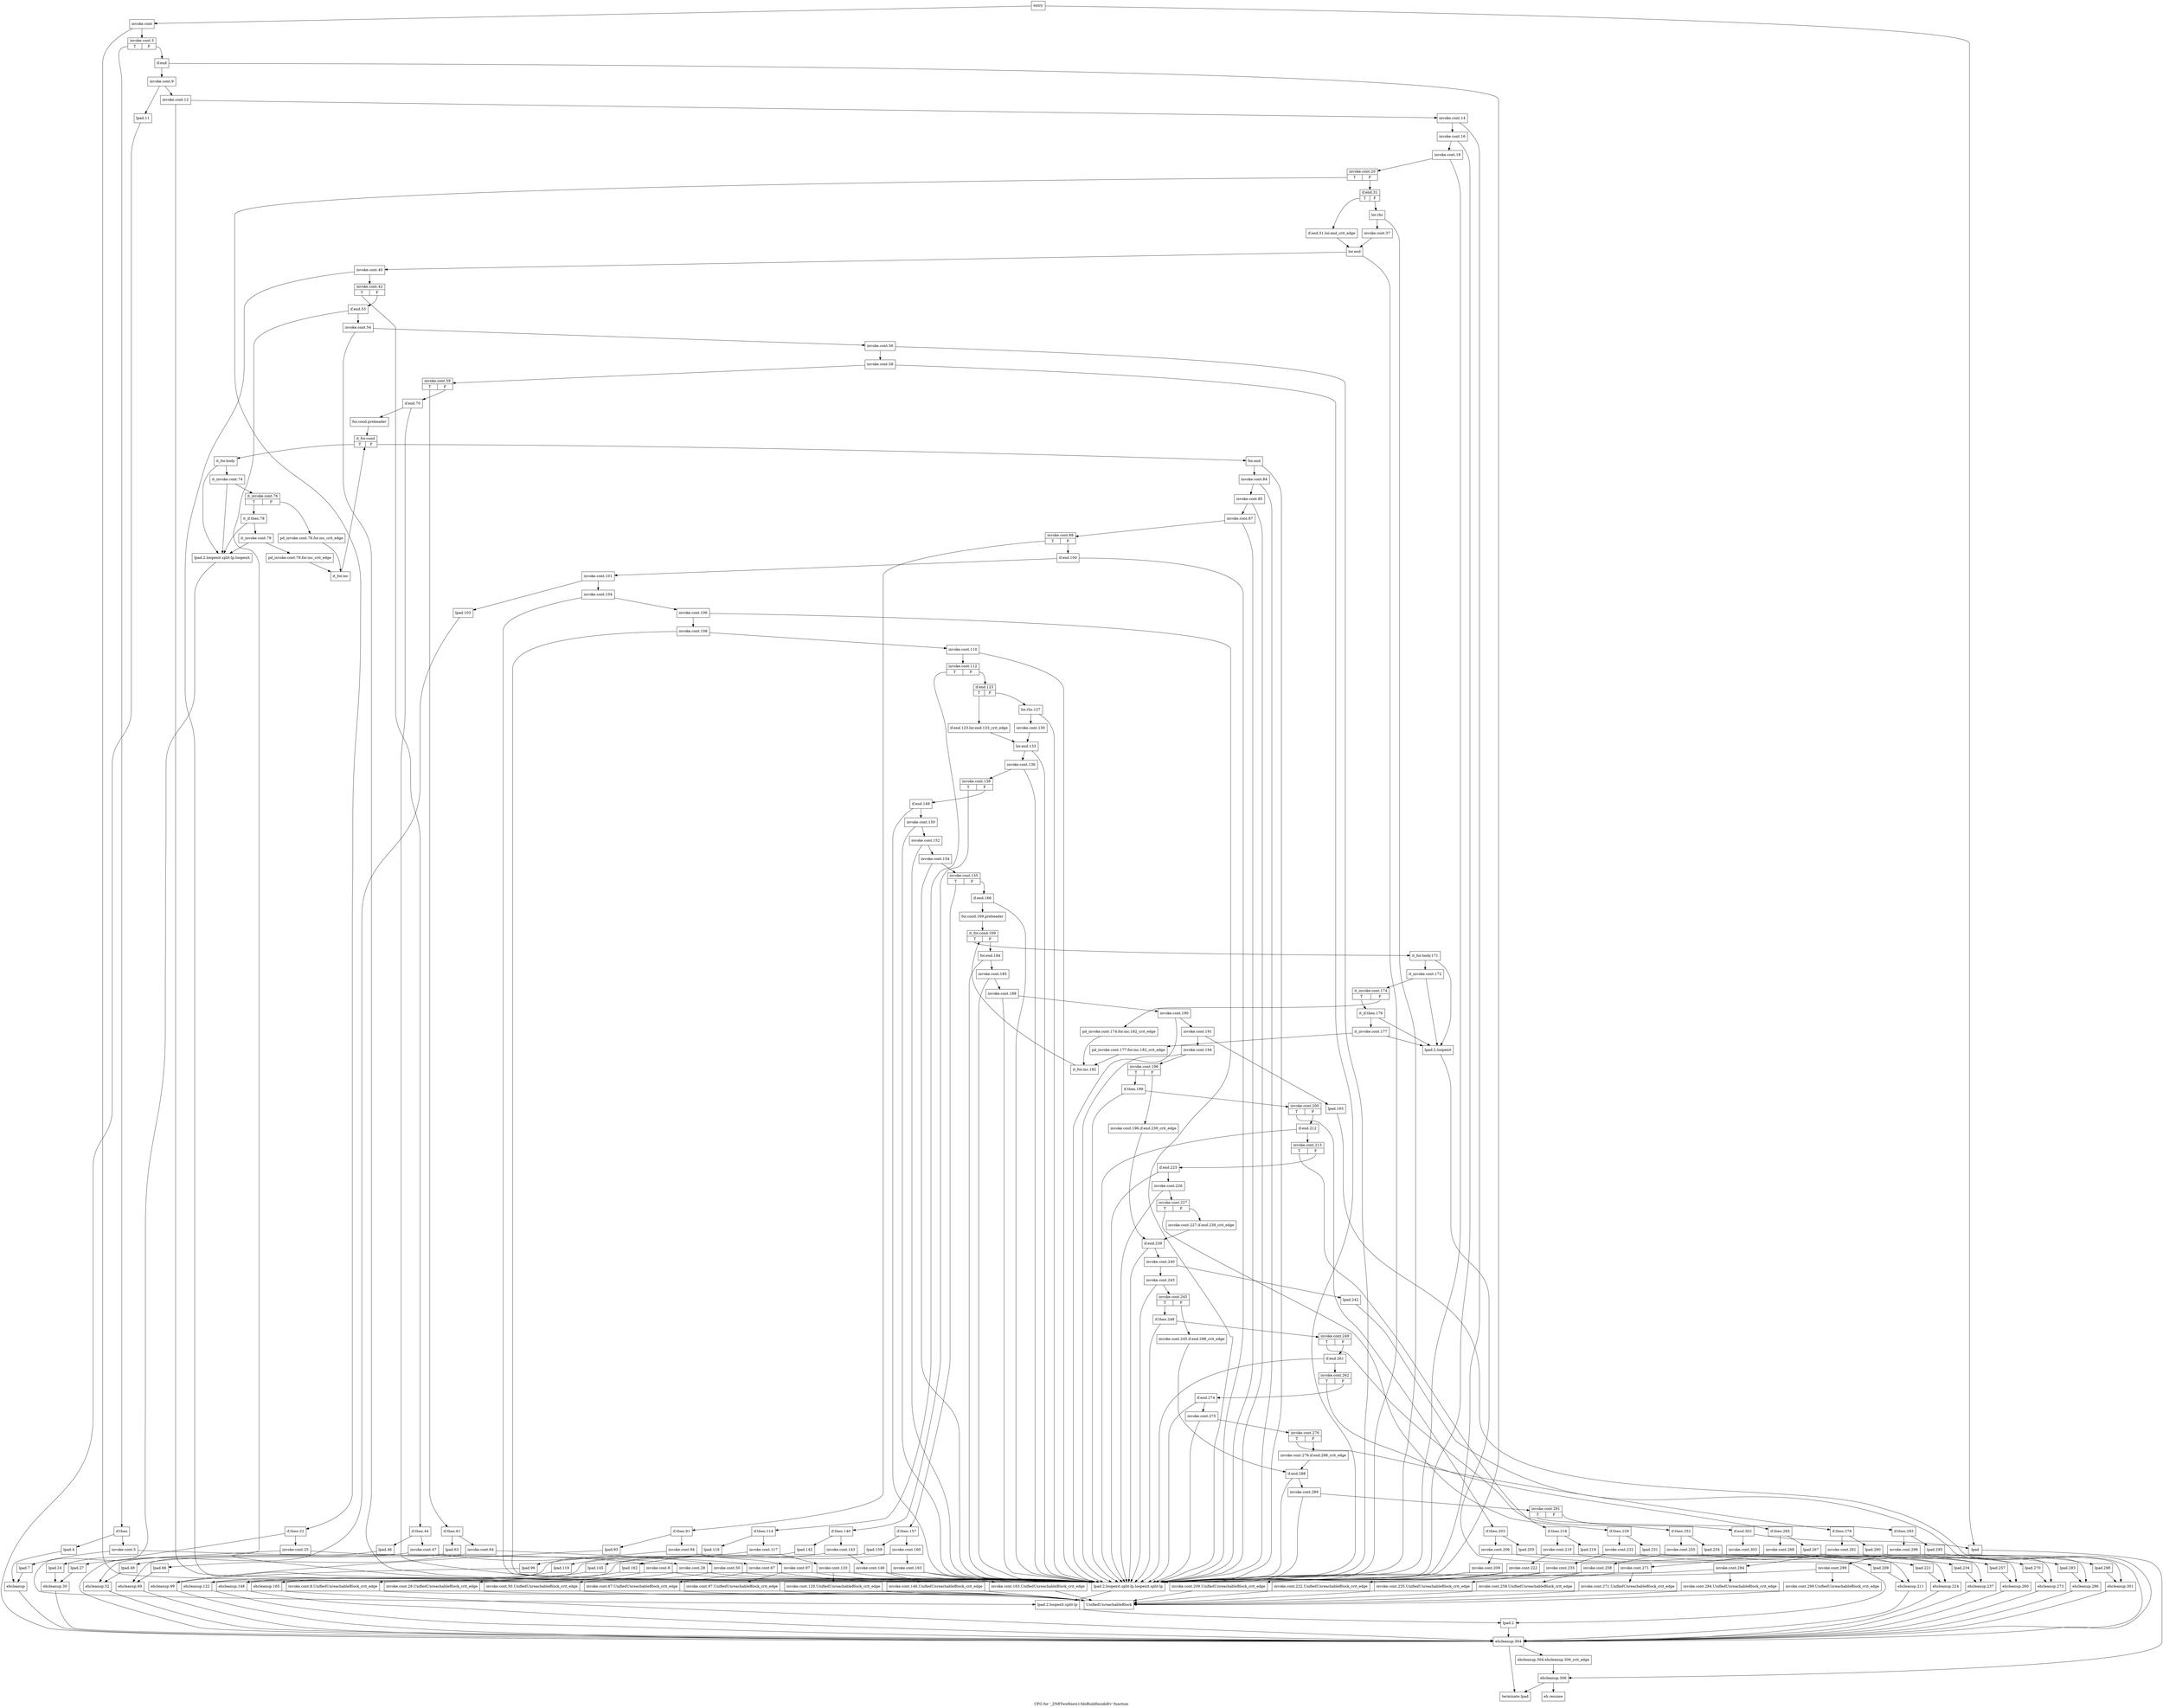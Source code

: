 digraph "CFG for '_ZN8TwoHosts13doBuildInsideEv' function" {
	label="CFG for '_ZN8TwoHosts13doBuildInsideEv' function";

	Node0x16b8e20 [shape=record,label="{entry}"];
	Node0x16b8e20 -> Node0x16b8e70;
	Node0x16b8e20 -> Node0x169e7d0;
	Node0x16b8e70 [shape=record,label="{invoke.cont}"];
	Node0x16b8e70 -> Node0x16b8ec0;
	Node0x16b8e70 -> Node0x169e8c0;
	Node0x16b8ec0 [shape=record,label="{invoke.cont.3|{<s0>T|<s1>F}}"];
	Node0x16b8ec0:s0 -> Node0x16b8f10;
	Node0x16b8ec0:s1 -> Node0x1699c60;
	Node0x16b8f10 [shape=record,label="{if.then}"];
	Node0x16b8f10 -> Node0x16b8f60;
	Node0x16b8f10 -> Node0x1699b70;
	Node0x16b8f60 [shape=record,label="{invoke.cont.5}"];
	Node0x16b8f60 -> Node0x16b8fb0;
	Node0x16b8f60 -> Node0x1699bc0;
	Node0x16b8fb0 [shape=record,label="{invoke.cont.8}"];
	Node0x16b8fb0 -> Node0x169e780;
	Node0x16b8fb0 -> Node0x169e8c0;
	Node0x169e780 [shape=record,label="{invoke.cont.8.UnifiedUnreachableBlock_crit_edge}"];
	Node0x169e780 -> Node0x15d2480;
	Node0x169e7d0 [shape=record,label="{lpad}"];
	Node0x169e7d0 -> Node0x15d2390;
	Node0x169e820 [shape=record,label="{lpad.2.loopexit}"];
	Node0x169e820 -> Node0x169e960;
	Node0x169e870 [shape=record,label="{lpad.2.loopexit.split-lp.loopexit}"];
	Node0x169e870 -> Node0x169e910;
	Node0x169e8c0 [shape=record,label="{lpad.2.loopexit.split-lp.loopexit.split-lp}"];
	Node0x169e8c0 -> Node0x169e910;
	Node0x169e910 [shape=record,label="{lpad.2.loopexit.split-lp}"];
	Node0x169e910 -> Node0x169e960;
	Node0x169e960 [shape=record,label="{lpad.2}"];
	Node0x169e960 -> Node0x15d22f0;
	Node0x1699b70 [shape=record,label="{lpad.4}"];
	Node0x1699b70 -> Node0x1699c10;
	Node0x1699bc0 [shape=record,label="{lpad.7}"];
	Node0x1699bc0 -> Node0x1699c10;
	Node0x1699c10 [shape=record,label="{ehcleanup}"];
	Node0x1699c10 -> Node0x15d22f0;
	Node0x1699c60 [shape=record,label="{if.end}"];
	Node0x1699c60 -> Node0x1699cb0;
	Node0x1699c60 -> Node0x169e8c0;
	Node0x1699cb0 [shape=record,label="{invoke.cont.9}"];
	Node0x1699cb0 -> Node0x1699d00;
	Node0x1699cb0 -> Node0x1699fd0;
	Node0x1699d00 [shape=record,label="{invoke.cont.12}"];
	Node0x1699d00 -> Node0x1699d50;
	Node0x1699d00 -> Node0x169e8c0;
	Node0x1699d50 [shape=record,label="{invoke.cont.14}"];
	Node0x1699d50 -> Node0x1699da0;
	Node0x1699d50 -> Node0x169e8c0;
	Node0x1699da0 [shape=record,label="{invoke.cont.16}"];
	Node0x1699da0 -> Node0x1699df0;
	Node0x1699da0 -> Node0x169e8c0;
	Node0x1699df0 [shape=record,label="{invoke.cont.18}"];
	Node0x1699df0 -> Node0x1699e40;
	Node0x1699df0 -> Node0x169e8c0;
	Node0x1699e40 [shape=record,label="{invoke.cont.20|{<s0>T|<s1>F}}"];
	Node0x1699e40:s0 -> Node0x1699e90;
	Node0x1699e40:s1 -> Node0x169a110;
	Node0x1699e90 [shape=record,label="{if.then.22}"];
	Node0x1699e90 -> Node0x1699ee0;
	Node0x1699e90 -> Node0x169a020;
	Node0x1699ee0 [shape=record,label="{invoke.cont.25}"];
	Node0x1699ee0 -> Node0x1699f30;
	Node0x1699ee0 -> Node0x169a070;
	Node0x1699f30 [shape=record,label="{invoke.cont.28}"];
	Node0x1699f30 -> Node0x1699f80;
	Node0x1699f30 -> Node0x169e8c0;
	Node0x1699f80 [shape=record,label="{invoke.cont.28.UnifiedUnreachableBlock_crit_edge}"];
	Node0x1699f80 -> Node0x15d2480;
	Node0x1699fd0 [shape=record,label="{lpad.11}"];
	Node0x1699fd0 -> Node0x15d22f0;
	Node0x169a020 [shape=record,label="{lpad.24}"];
	Node0x169a020 -> Node0x169a0c0;
	Node0x169a070 [shape=record,label="{lpad.27}"];
	Node0x169a070 -> Node0x169a0c0;
	Node0x169a0c0 [shape=record,label="{ehcleanup.30}"];
	Node0x169a0c0 -> Node0x15d22f0;
	Node0x169a110 [shape=record,label="{if.end.31|{<s0>T|<s1>F}}"];
	Node0x169a110:s0 -> Node0x169a160;
	Node0x169a110:s1 -> Node0x169a1b0;
	Node0x169a160 [shape=record,label="{if.end.31.lor.end_crit_edge}"];
	Node0x169a160 -> Node0x169a250;
	Node0x169a1b0 [shape=record,label="{lor.rhs}"];
	Node0x169a1b0 -> Node0x169a200;
	Node0x169a1b0 -> Node0x169e8c0;
	Node0x169a200 [shape=record,label="{invoke.cont.37}"];
	Node0x169a200 -> Node0x169a250;
	Node0x169a250 [shape=record,label="{lor.end}"];
	Node0x169a250 -> Node0x169a2a0;
	Node0x169a250 -> Node0x169e8c0;
	Node0x169a2a0 [shape=record,label="{invoke.cont.40}"];
	Node0x169a2a0 -> Node0x169a2f0;
	Node0x169a2a0 -> Node0x169e8c0;
	Node0x169a2f0 [shape=record,label="{invoke.cont.42|{<s0>T|<s1>F}}"];
	Node0x169a2f0:s0 -> Node0x169a340;
	Node0x169a2f0:s1 -> Node0x169a570;
	Node0x169a340 [shape=record,label="{if.then.44}"];
	Node0x169a340 -> Node0x169a390;
	Node0x169a340 -> Node0x169a480;
	Node0x169a390 [shape=record,label="{invoke.cont.47}"];
	Node0x169a390 -> Node0x169a3e0;
	Node0x169a390 -> Node0x169a4d0;
	Node0x169a3e0 [shape=record,label="{invoke.cont.50}"];
	Node0x169a3e0 -> Node0x169a430;
	Node0x169a3e0 -> Node0x169e8c0;
	Node0x169a430 [shape=record,label="{invoke.cont.50.UnifiedUnreachableBlock_crit_edge}"];
	Node0x169a430 -> Node0x15d2480;
	Node0x169a480 [shape=record,label="{lpad.46}"];
	Node0x169a480 -> Node0x169a520;
	Node0x169a4d0 [shape=record,label="{lpad.49}"];
	Node0x169a4d0 -> Node0x169a520;
	Node0x169a520 [shape=record,label="{ehcleanup.52}"];
	Node0x169a520 -> Node0x15d22f0;
	Node0x169a570 [shape=record,label="{if.end.53}"];
	Node0x169a570 -> Node0x169a5c0;
	Node0x169a570 -> Node0x169e8c0;
	Node0x169a5c0 [shape=record,label="{invoke.cont.54}"];
	Node0x169a5c0 -> Node0x169a610;
	Node0x169a5c0 -> Node0x169e8c0;
	Node0x169a610 [shape=record,label="{invoke.cont.56}"];
	Node0x169a610 -> Node0x169a660;
	Node0x169a610 -> Node0x169e8c0;
	Node0x169a660 [shape=record,label="{invoke.cont.58}"];
	Node0x169a660 -> Node0x169a6b0;
	Node0x169a660 -> Node0x169e8c0;
	Node0x169a6b0 [shape=record,label="{invoke.cont.59|{<s0>T|<s1>F}}"];
	Node0x169a6b0:s0 -> Node0x169a700;
	Node0x169a6b0:s1 -> Node0x169a930;
	Node0x169a700 [shape=record,label="{if.then.61}"];
	Node0x169a700 -> Node0x169a750;
	Node0x169a700 -> Node0x169a840;
	Node0x169a750 [shape=record,label="{invoke.cont.64}"];
	Node0x169a750 -> Node0x169a7a0;
	Node0x169a750 -> Node0x169a890;
	Node0x169a7a0 [shape=record,label="{invoke.cont.67}"];
	Node0x169a7a0 -> Node0x169a7f0;
	Node0x169a7a0 -> Node0x169e8c0;
	Node0x169a7f0 [shape=record,label="{invoke.cont.67.UnifiedUnreachableBlock_crit_edge}"];
	Node0x169a7f0 -> Node0x15d2480;
	Node0x169a840 [shape=record,label="{lpad.63}"];
	Node0x169a840 -> Node0x169a8e0;
	Node0x169a890 [shape=record,label="{lpad.66}"];
	Node0x169a890 -> Node0x169a8e0;
	Node0x169a8e0 [shape=record,label="{ehcleanup.69}"];
	Node0x169a8e0 -> Node0x15d22f0;
	Node0x169a930 [shape=record,label="{if.end.70}"];
	Node0x169a930 -> Node0x169a980;
	Node0x169a930 -> Node0x169e8c0;
	Node0x169a980 [shape=record,label="{for.cond.preheader}"];
	Node0x169a980 -> Node0x169a9d0;
	Node0x169a9d0 [shape=record,label="{it_for.cond|{<s0>T|<s1>F}}"];
	Node0x169a9d0:s0 -> Node0x169aa20;
	Node0x169a9d0:s1 -> Node0x15cf460;
	Node0x169aa20 [shape=record,label="{it_for.body}"];
	Node0x169aa20 -> Node0x169aa70;
	Node0x169aa20 -> Node0x169e870;
	Node0x169aa70 [shape=record,label="{it_invoke.cont.74}"];
	Node0x169aa70 -> Node0x169aac0;
	Node0x169aa70 -> Node0x169e870;
	Node0x169aac0 [shape=record,label="{it_invoke.cont.76|{<s0>T|<s1>F}}"];
	Node0x169aac0:s0 -> Node0x169ab60;
	Node0x169aac0:s1 -> Node0x169ab10;
	Node0x169ab10 [shape=record,label="{pd_invoke.cont.76.for.inc_crit_edge}"];
	Node0x169ab10 -> Node0x15cf410;
	Node0x169ab60 [shape=record,label="{it_if.then.78}"];
	Node0x169ab60 -> Node0x15cf370;
	Node0x169ab60 -> Node0x169e870;
	Node0x15cf370 [shape=record,label="{it_invoke.cont.79}"];
	Node0x15cf370 -> Node0x15cf3c0;
	Node0x15cf370 -> Node0x169e870;
	Node0x15cf3c0 [shape=record,label="{pd_invoke.cont.79.for.inc_crit_edge}"];
	Node0x15cf3c0 -> Node0x15cf410;
	Node0x15cf410 [shape=record,label="{it_for.inc}"];
	Node0x15cf410 -> Node0x169a9d0;
	Node0x15cf460 [shape=record,label="{for.end}"];
	Node0x15cf460 -> Node0x15cf4b0;
	Node0x15cf460 -> Node0x169e8c0;
	Node0x15cf4b0 [shape=record,label="{invoke.cont.84}"];
	Node0x15cf4b0 -> Node0x15cf500;
	Node0x15cf4b0 -> Node0x169e8c0;
	Node0x15cf500 [shape=record,label="{invoke.cont.85}"];
	Node0x15cf500 -> Node0x15cf550;
	Node0x15cf500 -> Node0x169e8c0;
	Node0x15cf550 [shape=record,label="{invoke.cont.87}"];
	Node0x15cf550 -> Node0x15cf5a0;
	Node0x15cf550 -> Node0x169e8c0;
	Node0x15cf5a0 [shape=record,label="{invoke.cont.88|{<s0>T|<s1>F}}"];
	Node0x15cf5a0:s0 -> Node0x15cf5f0;
	Node0x15cf5a0:s1 -> Node0x15cf820;
	Node0x15cf5f0 [shape=record,label="{if.then.91}"];
	Node0x15cf5f0 -> Node0x15cf640;
	Node0x15cf5f0 -> Node0x15cf730;
	Node0x15cf640 [shape=record,label="{invoke.cont.94}"];
	Node0x15cf640 -> Node0x15cf690;
	Node0x15cf640 -> Node0x15cf780;
	Node0x15cf690 [shape=record,label="{invoke.cont.97}"];
	Node0x15cf690 -> Node0x15cf6e0;
	Node0x15cf690 -> Node0x169e8c0;
	Node0x15cf6e0 [shape=record,label="{invoke.cont.97.UnifiedUnreachableBlock_crit_edge}"];
	Node0x15cf6e0 -> Node0x15d2480;
	Node0x15cf730 [shape=record,label="{lpad.93}"];
	Node0x15cf730 -> Node0x15cf7d0;
	Node0x15cf780 [shape=record,label="{lpad.96}"];
	Node0x15cf780 -> Node0x15cf7d0;
	Node0x15cf7d0 [shape=record,label="{ehcleanup.99}"];
	Node0x15cf7d0 -> Node0x15d22f0;
	Node0x15cf820 [shape=record,label="{if.end.100}"];
	Node0x15cf820 -> Node0x15cf870;
	Node0x15cf820 -> Node0x169e8c0;
	Node0x15cf870 [shape=record,label="{invoke.cont.101}"];
	Node0x15cf870 -> Node0x15cf8c0;
	Node0x15cf870 -> Node0x15cfb90;
	Node0x15cf8c0 [shape=record,label="{invoke.cont.104}"];
	Node0x15cf8c0 -> Node0x15cf910;
	Node0x15cf8c0 -> Node0x169e8c0;
	Node0x15cf910 [shape=record,label="{invoke.cont.106}"];
	Node0x15cf910 -> Node0x15cf960;
	Node0x15cf910 -> Node0x169e8c0;
	Node0x15cf960 [shape=record,label="{invoke.cont.108}"];
	Node0x15cf960 -> Node0x15cf9b0;
	Node0x15cf960 -> Node0x169e8c0;
	Node0x15cf9b0 [shape=record,label="{invoke.cont.110}"];
	Node0x15cf9b0 -> Node0x15cfa00;
	Node0x15cf9b0 -> Node0x169e8c0;
	Node0x15cfa00 [shape=record,label="{invoke.cont.112|{<s0>T|<s1>F}}"];
	Node0x15cfa00:s0 -> Node0x15cfa50;
	Node0x15cfa00:s1 -> Node0x15cfcd0;
	Node0x15cfa50 [shape=record,label="{if.then.114}"];
	Node0x15cfa50 -> Node0x15cfaa0;
	Node0x15cfa50 -> Node0x15cfbe0;
	Node0x15cfaa0 [shape=record,label="{invoke.cont.117}"];
	Node0x15cfaa0 -> Node0x15cfaf0;
	Node0x15cfaa0 -> Node0x15cfc30;
	Node0x15cfaf0 [shape=record,label="{invoke.cont.120}"];
	Node0x15cfaf0 -> Node0x15cfb40;
	Node0x15cfaf0 -> Node0x169e8c0;
	Node0x15cfb40 [shape=record,label="{invoke.cont.120.UnifiedUnreachableBlock_crit_edge}"];
	Node0x15cfb40 -> Node0x15d2480;
	Node0x15cfb90 [shape=record,label="{lpad.103}"];
	Node0x15cfb90 -> Node0x15d22f0;
	Node0x15cfbe0 [shape=record,label="{lpad.116}"];
	Node0x15cfbe0 -> Node0x15cfc80;
	Node0x15cfc30 [shape=record,label="{lpad.119}"];
	Node0x15cfc30 -> Node0x15cfc80;
	Node0x15cfc80 [shape=record,label="{ehcleanup.122}"];
	Node0x15cfc80 -> Node0x15d22f0;
	Node0x15cfcd0 [shape=record,label="{if.end.123|{<s0>T|<s1>F}}"];
	Node0x15cfcd0:s0 -> Node0x15cfd20;
	Node0x15cfcd0:s1 -> Node0x15cfd70;
	Node0x15cfd20 [shape=record,label="{if.end.123.lor.end.133_crit_edge}"];
	Node0x15cfd20 -> Node0x15cfe10;
	Node0x15cfd70 [shape=record,label="{lor.rhs.127}"];
	Node0x15cfd70 -> Node0x15cfdc0;
	Node0x15cfd70 -> Node0x169e8c0;
	Node0x15cfdc0 [shape=record,label="{invoke.cont.130}"];
	Node0x15cfdc0 -> Node0x15cfe10;
	Node0x15cfe10 [shape=record,label="{lor.end.133}"];
	Node0x15cfe10 -> Node0x15cfe60;
	Node0x15cfe10 -> Node0x169e8c0;
	Node0x15cfe60 [shape=record,label="{invoke.cont.136}"];
	Node0x15cfe60 -> Node0x15cfeb0;
	Node0x15cfe60 -> Node0x169e8c0;
	Node0x15cfeb0 [shape=record,label="{invoke.cont.138|{<s0>T|<s1>F}}"];
	Node0x15cfeb0:s0 -> Node0x15cff00;
	Node0x15cfeb0:s1 -> Node0x15d0130;
	Node0x15cff00 [shape=record,label="{if.then.140}"];
	Node0x15cff00 -> Node0x15cff50;
	Node0x15cff00 -> Node0x15d0040;
	Node0x15cff50 [shape=record,label="{invoke.cont.143}"];
	Node0x15cff50 -> Node0x15cffa0;
	Node0x15cff50 -> Node0x15d0090;
	Node0x15cffa0 [shape=record,label="{invoke.cont.146}"];
	Node0x15cffa0 -> Node0x15cfff0;
	Node0x15cffa0 -> Node0x169e8c0;
	Node0x15cfff0 [shape=record,label="{invoke.cont.146.UnifiedUnreachableBlock_crit_edge}"];
	Node0x15cfff0 -> Node0x15d2480;
	Node0x15d0040 [shape=record,label="{lpad.142}"];
	Node0x15d0040 -> Node0x15d00e0;
	Node0x15d0090 [shape=record,label="{lpad.145}"];
	Node0x15d0090 -> Node0x15d00e0;
	Node0x15d00e0 [shape=record,label="{ehcleanup.148}"];
	Node0x15d00e0 -> Node0x15d22f0;
	Node0x15d0130 [shape=record,label="{if.end.149}"];
	Node0x15d0130 -> Node0x15d0180;
	Node0x15d0130 -> Node0x169e8c0;
	Node0x15d0180 [shape=record,label="{invoke.cont.150}"];
	Node0x15d0180 -> Node0x15d01d0;
	Node0x15d0180 -> Node0x169e8c0;
	Node0x15d01d0 [shape=record,label="{invoke.cont.152}"];
	Node0x15d01d0 -> Node0x15d0220;
	Node0x15d01d0 -> Node0x169e8c0;
	Node0x15d0220 [shape=record,label="{invoke.cont.154}"];
	Node0x15d0220 -> Node0x15d0270;
	Node0x15d0220 -> Node0x169e8c0;
	Node0x15d0270 [shape=record,label="{invoke.cont.155|{<s0>T|<s1>F}}"];
	Node0x15d0270:s0 -> Node0x15d02c0;
	Node0x15d0270:s1 -> Node0x15d04f0;
	Node0x15d02c0 [shape=record,label="{if.then.157}"];
	Node0x15d02c0 -> Node0x15d0310;
	Node0x15d02c0 -> Node0x15d0400;
	Node0x15d0310 [shape=record,label="{invoke.cont.160}"];
	Node0x15d0310 -> Node0x15d0360;
	Node0x15d0310 -> Node0x15d0450;
	Node0x15d0360 [shape=record,label="{invoke.cont.163}"];
	Node0x15d0360 -> Node0x15d03b0;
	Node0x15d0360 -> Node0x169e8c0;
	Node0x15d03b0 [shape=record,label="{invoke.cont.163.UnifiedUnreachableBlock_crit_edge}"];
	Node0x15d03b0 -> Node0x15d2480;
	Node0x15d0400 [shape=record,label="{lpad.159}"];
	Node0x15d0400 -> Node0x15d04a0;
	Node0x15d0450 [shape=record,label="{lpad.162}"];
	Node0x15d0450 -> Node0x15d04a0;
	Node0x15d04a0 [shape=record,label="{ehcleanup.165}"];
	Node0x15d04a0 -> Node0x15d22f0;
	Node0x15d04f0 [shape=record,label="{if.end.166}"];
	Node0x15d04f0 -> Node0x15d0540;
	Node0x15d04f0 -> Node0x169e8c0;
	Node0x15d0540 [shape=record,label="{for.cond.169.preheader}"];
	Node0x15d0540 -> Node0x15d0590;
	Node0x15d0590 [shape=record,label="{it_for.cond.169|{<s0>T|<s1>F}}"];
	Node0x15d0590:s0 -> Node0x15d05e0;
	Node0x15d0590:s1 -> Node0x15d0860;
	Node0x15d05e0 [shape=record,label="{it_for.body.171}"];
	Node0x15d05e0 -> Node0x15d0630;
	Node0x15d05e0 -> Node0x169e820;
	Node0x15d0630 [shape=record,label="{it_invoke.cont.172}"];
	Node0x15d0630 -> Node0x15d0680;
	Node0x15d0630 -> Node0x169e820;
	Node0x15d0680 [shape=record,label="{it_invoke.cont.174|{<s0>T|<s1>F}}"];
	Node0x15d0680:s0 -> Node0x15d0720;
	Node0x15d0680:s1 -> Node0x15d06d0;
	Node0x15d06d0 [shape=record,label="{pd_invoke.cont.174.for.inc.182_crit_edge}"];
	Node0x15d06d0 -> Node0x15d0810;
	Node0x15d0720 [shape=record,label="{it_if.then.176}"];
	Node0x15d0720 -> Node0x15d0770;
	Node0x15d0720 -> Node0x169e820;
	Node0x15d0770 [shape=record,label="{it_invoke.cont.177}"];
	Node0x15d0770 -> Node0x15d07c0;
	Node0x15d0770 -> Node0x169e820;
	Node0x15d07c0 [shape=record,label="{pd_invoke.cont.177.for.inc.182_crit_edge}"];
	Node0x15d07c0 -> Node0x15d0810;
	Node0x15d0810 [shape=record,label="{it_for.inc.182}"];
	Node0x15d0810 -> Node0x15d0590;
	Node0x15d0860 [shape=record,label="{for.end.184}"];
	Node0x15d0860 -> Node0x15d08b0;
	Node0x15d0860 -> Node0x169e8c0;
	Node0x15d08b0 [shape=record,label="{invoke.cont.185}"];
	Node0x15d08b0 -> Node0x15d0900;
	Node0x15d08b0 -> Node0x169e8c0;
	Node0x15d0900 [shape=record,label="{invoke.cont.188}"];
	Node0x15d0900 -> Node0x15d0950;
	Node0x15d0900 -> Node0x169e8c0;
	Node0x15d0950 [shape=record,label="{invoke.cont.190}"];
	Node0x15d0950 -> Node0x15d09a0;
	Node0x15d0950 -> Node0x169e8c0;
	Node0x15d09a0 [shape=record,label="{invoke.cont.191}"];
	Node0x15d09a0 -> Node0x15d09f0;
	Node0x15d09a0 -> Node0x15d0cc0;
	Node0x15d09f0 [shape=record,label="{invoke.cont.194}"];
	Node0x15d09f0 -> Node0x15d0a40;
	Node0x15d09f0 -> Node0x169e8c0;
	Node0x15d0a40 [shape=record,label="{invoke.cont.196|{<s0>T|<s1>F}}"];
	Node0x15d0a40:s0 -> Node0x15d0ae0;
	Node0x15d0a40:s1 -> Node0x15d0a90;
	Node0x15d0a90 [shape=record,label="{invoke.cont.196.if.end.239_crit_edge}"];
	Node0x15d0a90 -> Node0x15d1440;
	Node0x15d0ae0 [shape=record,label="{if.then.199}"];
	Node0x15d0ae0 -> Node0x15d0b30;
	Node0x15d0ae0 -> Node0x169e8c0;
	Node0x15d0b30 [shape=record,label="{invoke.cont.200|{<s0>T|<s1>F}}"];
	Node0x15d0b30:s0 -> Node0x15d0b80;
	Node0x15d0b30:s1 -> Node0x15d0e00;
	Node0x15d0b80 [shape=record,label="{if.then.203}"];
	Node0x15d0b80 -> Node0x15d0bd0;
	Node0x15d0b80 -> Node0x15d0d10;
	Node0x15d0bd0 [shape=record,label="{invoke.cont.206}"];
	Node0x15d0bd0 -> Node0x15d0c20;
	Node0x15d0bd0 -> Node0x15d0d60;
	Node0x15d0c20 [shape=record,label="{invoke.cont.209}"];
	Node0x15d0c20 -> Node0x15d0c70;
	Node0x15d0c20 -> Node0x169e8c0;
	Node0x15d0c70 [shape=record,label="{invoke.cont.209.UnifiedUnreachableBlock_crit_edge}"];
	Node0x15d0c70 -> Node0x15d2480;
	Node0x15d0cc0 [shape=record,label="{lpad.193}"];
	Node0x15d0cc0 -> Node0x15d22f0;
	Node0x15d0d10 [shape=record,label="{lpad.205}"];
	Node0x15d0d10 -> Node0x15d0db0;
	Node0x15d0d60 [shape=record,label="{lpad.208}"];
	Node0x15d0d60 -> Node0x15d0db0;
	Node0x15d0db0 [shape=record,label="{ehcleanup.211}"];
	Node0x15d0db0 -> Node0x15d22f0;
	Node0x15d0e00 [shape=record,label="{if.end.212}"];
	Node0x15d0e00 -> Node0x15d0e50;
	Node0x15d0e00 -> Node0x169e8c0;
	Node0x15d0e50 [shape=record,label="{invoke.cont.213|{<s0>T|<s1>F}}"];
	Node0x15d0e50:s0 -> Node0x15d0ea0;
	Node0x15d0e50:s1 -> Node0x15d10d0;
	Node0x15d0ea0 [shape=record,label="{if.then.216}"];
	Node0x15d0ea0 -> Node0x15d0ef0;
	Node0x15d0ea0 -> Node0x15d0fe0;
	Node0x15d0ef0 [shape=record,label="{invoke.cont.219}"];
	Node0x15d0ef0 -> Node0x15d0f40;
	Node0x15d0ef0 -> Node0x15d1030;
	Node0x15d0f40 [shape=record,label="{invoke.cont.222}"];
	Node0x15d0f40 -> Node0x15d0f90;
	Node0x15d0f40 -> Node0x169e8c0;
	Node0x15d0f90 [shape=record,label="{invoke.cont.222.UnifiedUnreachableBlock_crit_edge}"];
	Node0x15d0f90 -> Node0x15d2480;
	Node0x15d0fe0 [shape=record,label="{lpad.218}"];
	Node0x15d0fe0 -> Node0x15d1080;
	Node0x15d1030 [shape=record,label="{lpad.221}"];
	Node0x15d1030 -> Node0x15d1080;
	Node0x15d1080 [shape=record,label="{ehcleanup.224}"];
	Node0x15d1080 -> Node0x15d22f0;
	Node0x15d10d0 [shape=record,label="{if.end.225}"];
	Node0x15d10d0 -> Node0x15d1120;
	Node0x15d10d0 -> Node0x169e8c0;
	Node0x15d1120 [shape=record,label="{invoke.cont.226}"];
	Node0x15d1120 -> Node0x15d1170;
	Node0x15d1120 -> Node0x169e8c0;
	Node0x15d1170 [shape=record,label="{invoke.cont.227|{<s0>T|<s1>F}}"];
	Node0x15d1170:s0 -> Node0x15d1210;
	Node0x15d1170:s1 -> Node0x15d11c0;
	Node0x15d11c0 [shape=record,label="{invoke.cont.227.if.end.239_crit_edge}"];
	Node0x15d11c0 -> Node0x15d1440;
	Node0x15d1210 [shape=record,label="{if.then.229}"];
	Node0x15d1210 -> Node0x15d1260;
	Node0x15d1210 -> Node0x15d1350;
	Node0x15d1260 [shape=record,label="{invoke.cont.232}"];
	Node0x15d1260 -> Node0x15d12b0;
	Node0x15d1260 -> Node0x15d13a0;
	Node0x15d12b0 [shape=record,label="{invoke.cont.235}"];
	Node0x15d12b0 -> Node0x15d1300;
	Node0x15d12b0 -> Node0x169e8c0;
	Node0x15d1300 [shape=record,label="{invoke.cont.235.UnifiedUnreachableBlock_crit_edge}"];
	Node0x15d1300 -> Node0x15d2480;
	Node0x15d1350 [shape=record,label="{lpad.231}"];
	Node0x15d1350 -> Node0x15d13f0;
	Node0x15d13a0 [shape=record,label="{lpad.234}"];
	Node0x15d13a0 -> Node0x15d13f0;
	Node0x15d13f0 [shape=record,label="{ehcleanup.237}"];
	Node0x15d13f0 -> Node0x15d22f0;
	Node0x15d1440 [shape=record,label="{if.end.239}"];
	Node0x15d1440 -> Node0x15d1490;
	Node0x15d1440 -> Node0x169e8c0;
	Node0x15d1490 [shape=record,label="{invoke.cont.240}"];
	Node0x15d1490 -> Node0x15d14e0;
	Node0x15d1490 -> Node0x15d17b0;
	Node0x15d14e0 [shape=record,label="{invoke.cont.243}"];
	Node0x15d14e0 -> Node0x15d1530;
	Node0x15d14e0 -> Node0x169e8c0;
	Node0x15d1530 [shape=record,label="{invoke.cont.245|{<s0>T|<s1>F}}"];
	Node0x15d1530:s0 -> Node0x15d15d0;
	Node0x15d1530:s1 -> Node0x15d1580;
	Node0x15d1580 [shape=record,label="{invoke.cont.245.if.end.288_crit_edge}"];
	Node0x15d1580 -> Node0x15d1f30;
	Node0x15d15d0 [shape=record,label="{if.then.248}"];
	Node0x15d15d0 -> Node0x15d1620;
	Node0x15d15d0 -> Node0x169e8c0;
	Node0x15d1620 [shape=record,label="{invoke.cont.249|{<s0>T|<s1>F}}"];
	Node0x15d1620:s0 -> Node0x15d1670;
	Node0x15d1620:s1 -> Node0x15d18f0;
	Node0x15d1670 [shape=record,label="{if.then.252}"];
	Node0x15d1670 -> Node0x15d16c0;
	Node0x15d1670 -> Node0x15d1800;
	Node0x15d16c0 [shape=record,label="{invoke.cont.255}"];
	Node0x15d16c0 -> Node0x15d1710;
	Node0x15d16c0 -> Node0x15d1850;
	Node0x15d1710 [shape=record,label="{invoke.cont.258}"];
	Node0x15d1710 -> Node0x15d1760;
	Node0x15d1710 -> Node0x169e8c0;
	Node0x15d1760 [shape=record,label="{invoke.cont.258.UnifiedUnreachableBlock_crit_edge}"];
	Node0x15d1760 -> Node0x15d2480;
	Node0x15d17b0 [shape=record,label="{lpad.242}"];
	Node0x15d17b0 -> Node0x15d22f0;
	Node0x15d1800 [shape=record,label="{lpad.254}"];
	Node0x15d1800 -> Node0x15d18a0;
	Node0x15d1850 [shape=record,label="{lpad.257}"];
	Node0x15d1850 -> Node0x15d18a0;
	Node0x15d18a0 [shape=record,label="{ehcleanup.260}"];
	Node0x15d18a0 -> Node0x15d22f0;
	Node0x15d18f0 [shape=record,label="{if.end.261}"];
	Node0x15d18f0 -> Node0x15d1940;
	Node0x15d18f0 -> Node0x169e8c0;
	Node0x15d1940 [shape=record,label="{invoke.cont.262|{<s0>T|<s1>F}}"];
	Node0x15d1940:s0 -> Node0x15d1990;
	Node0x15d1940:s1 -> Node0x15d1bc0;
	Node0x15d1990 [shape=record,label="{if.then.265}"];
	Node0x15d1990 -> Node0x15d19e0;
	Node0x15d1990 -> Node0x15d1ad0;
	Node0x15d19e0 [shape=record,label="{invoke.cont.268}"];
	Node0x15d19e0 -> Node0x15d1a30;
	Node0x15d19e0 -> Node0x15d1b20;
	Node0x15d1a30 [shape=record,label="{invoke.cont.271}"];
	Node0x15d1a30 -> Node0x15d1a80;
	Node0x15d1a30 -> Node0x169e8c0;
	Node0x15d1a80 [shape=record,label="{invoke.cont.271.UnifiedUnreachableBlock_crit_edge}"];
	Node0x15d1a80 -> Node0x15d2480;
	Node0x15d1ad0 [shape=record,label="{lpad.267}"];
	Node0x15d1ad0 -> Node0x15d1b70;
	Node0x15d1b20 [shape=record,label="{lpad.270}"];
	Node0x15d1b20 -> Node0x15d1b70;
	Node0x15d1b70 [shape=record,label="{ehcleanup.273}"];
	Node0x15d1b70 -> Node0x15d22f0;
	Node0x15d1bc0 [shape=record,label="{if.end.274}"];
	Node0x15d1bc0 -> Node0x15d1c10;
	Node0x15d1bc0 -> Node0x169e8c0;
	Node0x15d1c10 [shape=record,label="{invoke.cont.275}"];
	Node0x15d1c10 -> Node0x15d1c60;
	Node0x15d1c10 -> Node0x169e8c0;
	Node0x15d1c60 [shape=record,label="{invoke.cont.276|{<s0>T|<s1>F}}"];
	Node0x15d1c60:s0 -> Node0x15d1d00;
	Node0x15d1c60:s1 -> Node0x15d1cb0;
	Node0x15d1cb0 [shape=record,label="{invoke.cont.276.if.end.288_crit_edge}"];
	Node0x15d1cb0 -> Node0x15d1f30;
	Node0x15d1d00 [shape=record,label="{if.then.278}"];
	Node0x15d1d00 -> Node0x15d1d50;
	Node0x15d1d00 -> Node0x15d1e40;
	Node0x15d1d50 [shape=record,label="{invoke.cont.281}"];
	Node0x15d1d50 -> Node0x15d1da0;
	Node0x15d1d50 -> Node0x15d1e90;
	Node0x15d1da0 [shape=record,label="{invoke.cont.284}"];
	Node0x15d1da0 -> Node0x15d1df0;
	Node0x15d1da0 -> Node0x169e8c0;
	Node0x15d1df0 [shape=record,label="{invoke.cont.284.UnifiedUnreachableBlock_crit_edge}"];
	Node0x15d1df0 -> Node0x15d2480;
	Node0x15d1e40 [shape=record,label="{lpad.280}"];
	Node0x15d1e40 -> Node0x15d1ee0;
	Node0x15d1e90 [shape=record,label="{lpad.283}"];
	Node0x15d1e90 -> Node0x15d1ee0;
	Node0x15d1ee0 [shape=record,label="{ehcleanup.286}"];
	Node0x15d1ee0 -> Node0x15d22f0;
	Node0x15d1f30 [shape=record,label="{if.end.288}"];
	Node0x15d1f30 -> Node0x15d1f80;
	Node0x15d1f30 -> Node0x169e8c0;
	Node0x15d1f80 [shape=record,label="{invoke.cont.289}"];
	Node0x15d1f80 -> Node0x15d1fd0;
	Node0x15d1f80 -> Node0x169e8c0;
	Node0x15d1fd0 [shape=record,label="{invoke.cont.291|{<s0>T|<s1>F}}"];
	Node0x15d1fd0:s0 -> Node0x15d2020;
	Node0x15d1fd0:s1 -> Node0x15d2250;
	Node0x15d2020 [shape=record,label="{if.then.293}"];
	Node0x15d2020 -> Node0x15d2070;
	Node0x15d2020 -> Node0x15d2160;
	Node0x15d2070 [shape=record,label="{invoke.cont.296}"];
	Node0x15d2070 -> Node0x15d20c0;
	Node0x15d2070 -> Node0x15d21b0;
	Node0x15d20c0 [shape=record,label="{invoke.cont.299}"];
	Node0x15d20c0 -> Node0x15d2110;
	Node0x15d20c0 -> Node0x169e8c0;
	Node0x15d2110 [shape=record,label="{invoke.cont.299.UnifiedUnreachableBlock_crit_edge}"];
	Node0x15d2110 -> Node0x15d2480;
	Node0x15d2160 [shape=record,label="{lpad.295}"];
	Node0x15d2160 -> Node0x15d2200;
	Node0x15d21b0 [shape=record,label="{lpad.298}"];
	Node0x15d21b0 -> Node0x15d2200;
	Node0x15d2200 [shape=record,label="{ehcleanup.301}"];
	Node0x15d2200 -> Node0x15d22f0;
	Node0x15d2250 [shape=record,label="{if.end.302}"];
	Node0x15d2250 -> Node0x15d22a0;
	Node0x15d2250 -> Node0x169e7d0;
	Node0x15d22a0 [shape=record,label="{invoke.cont.303}"];
	Node0x15d22f0 [shape=record,label="{ehcleanup.304}"];
	Node0x15d22f0 -> Node0x15d2340;
	Node0x15d22f0 -> Node0x15d2430;
	Node0x15d2340 [shape=record,label="{ehcleanup.304.ehcleanup.306_crit_edge}"];
	Node0x15d2340 -> Node0x15d2390;
	Node0x15d2390 [shape=record,label="{ehcleanup.306}"];
	Node0x15d2390 -> Node0x15d23e0;
	Node0x15d2390 -> Node0x15d2430;
	Node0x15d23e0 [shape=record,label="{eh.resume}"];
	Node0x15d2430 [shape=record,label="{terminate.lpad}"];
	Node0x15d2480 [shape=record,label="{UnifiedUnreachableBlock}"];
}
